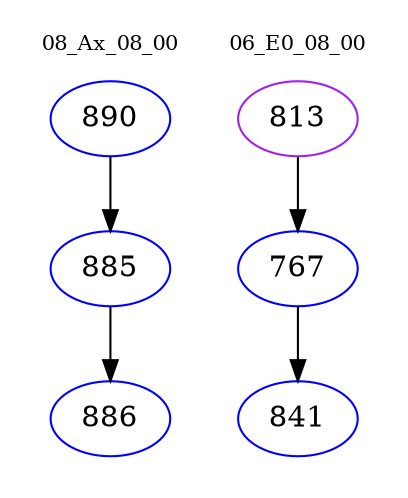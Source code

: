 digraph{
subgraph cluster_0 {
color = white
label = "08_Ax_08_00";
fontsize=10;
T0_890 [label="890", color="blue"]
T0_890 -> T0_885 [color="black"]
T0_885 [label="885", color="blue"]
T0_885 -> T0_886 [color="black"]
T0_886 [label="886", color="blue"]
}
subgraph cluster_1 {
color = white
label = "06_E0_08_00";
fontsize=10;
T1_813 [label="813", color="purple"]
T1_813 -> T1_767 [color="black"]
T1_767 [label="767", color="blue"]
T1_767 -> T1_841 [color="black"]
T1_841 [label="841", color="blue"]
}
}
